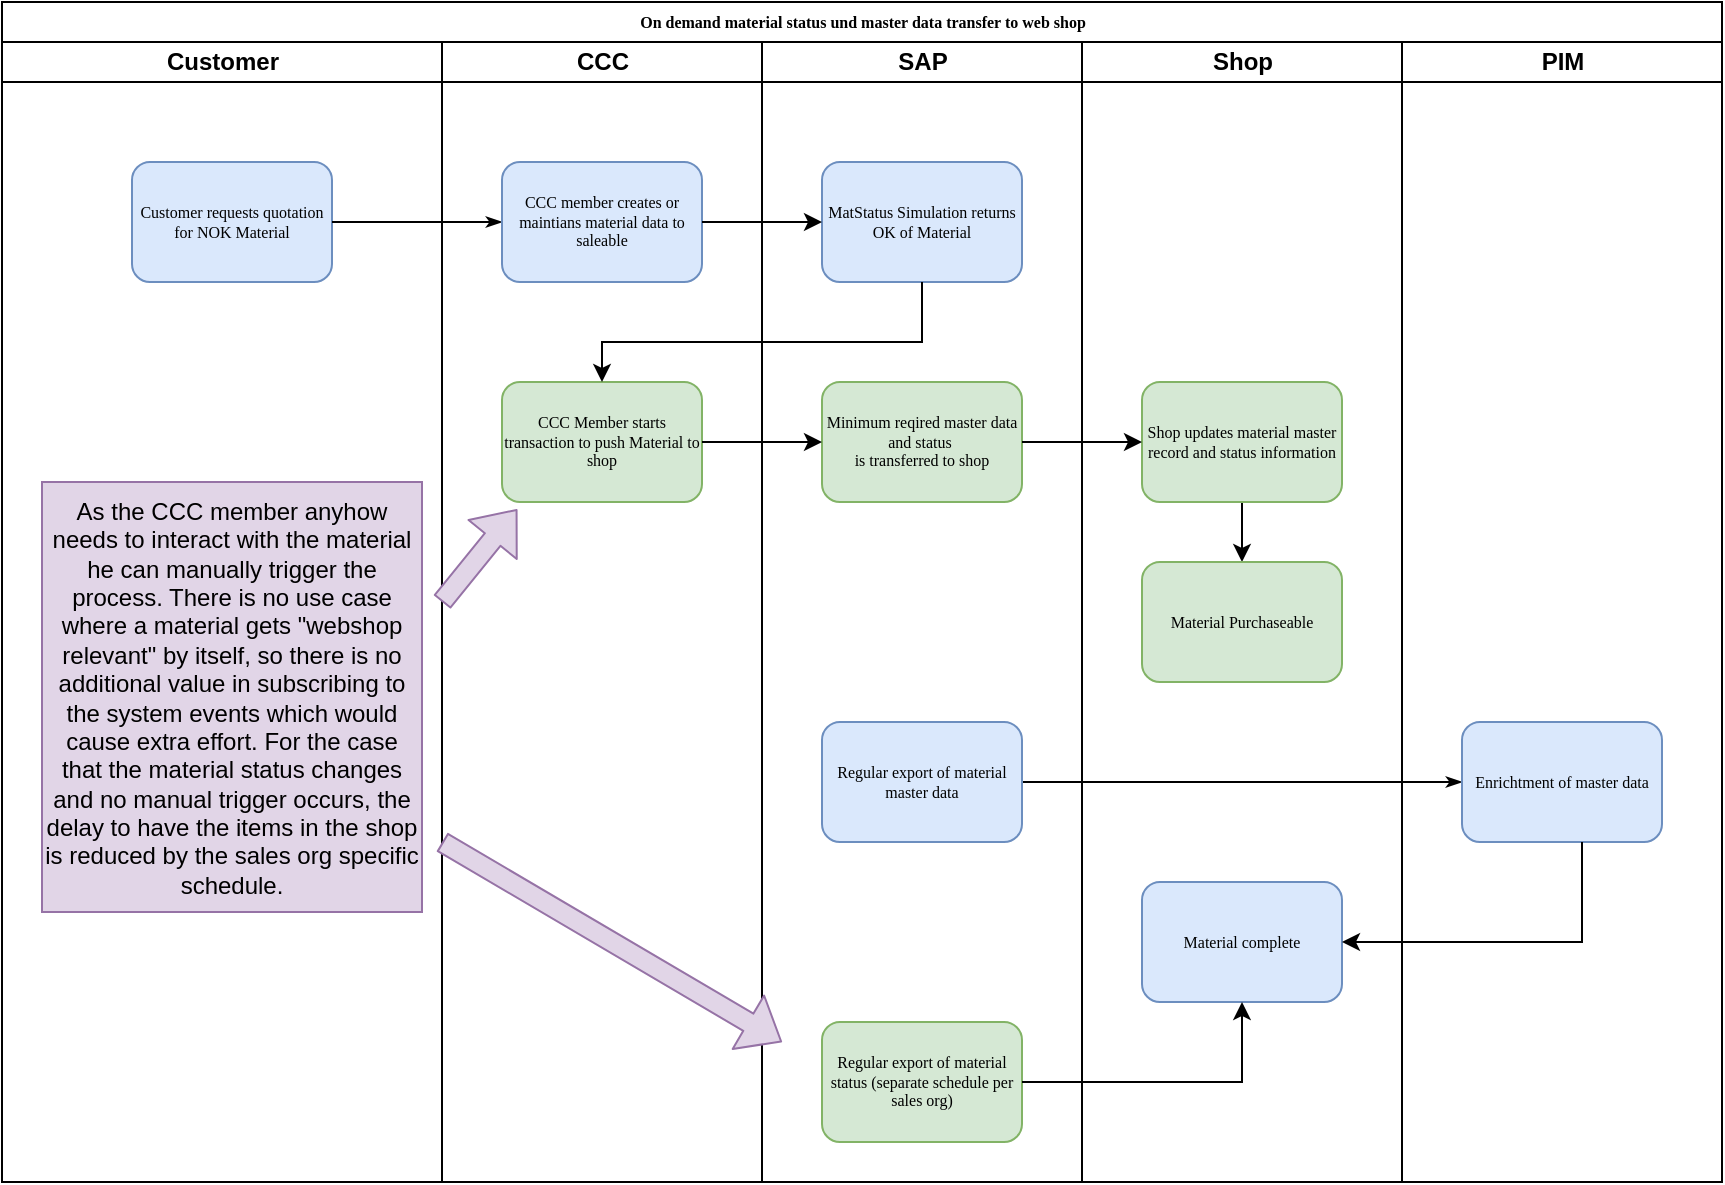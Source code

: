 <mxfile version="14.4.3" type="github">
  <diagram name="Page-1" id="74e2e168-ea6b-b213-b513-2b3c1d86103e">
    <mxGraphModel dx="946" dy="540" grid="1" gridSize="10" guides="1" tooltips="1" connect="1" arrows="1" fold="1" page="1" pageScale="1" pageWidth="1100" pageHeight="850" background="#ffffff" math="0" shadow="0">
      <root>
        <mxCell id="0" />
        <mxCell id="1" parent="0" />
        <mxCell id="77e6c97f196da883-1" value="On demand material status und master data transfer to web shop" style="swimlane;html=1;childLayout=stackLayout;startSize=20;rounded=0;shadow=0;labelBackgroundColor=none;strokeWidth=1;fontFamily=Verdana;fontSize=8;align=center;" parent="1" vertex="1">
          <mxGeometry x="70" y="80" width="860" height="590" as="geometry" />
        </mxCell>
        <mxCell id="77e6c97f196da883-2" value="Customer" style="swimlane;html=1;startSize=20;" parent="77e6c97f196da883-1" vertex="1">
          <mxGeometry y="20" width="220" height="570" as="geometry" />
        </mxCell>
        <mxCell id="77e6c97f196da883-8" value="Customer requests quotation for NOK Material" style="rounded=1;whiteSpace=wrap;html=1;shadow=0;labelBackgroundColor=none;strokeWidth=1;fontFamily=Verdana;fontSize=8;align=center;fillColor=#dae8fc;strokeColor=#6c8ebf;" parent="77e6c97f196da883-2" vertex="1">
          <mxGeometry x="65" y="60" width="100" height="60" as="geometry" />
        </mxCell>
        <mxCell id="eOD7ezb7lZvlz8eYBK3R-17" value="&lt;span&gt;As the CCC member anyhow needs to interact with the material he can manually trigger the process. There is no use case where a material gets &quot;webshop relevant&quot; by itself, so there is no additional value in subscribing to the system events which would cause extra effort. For the case that the material status changes and no manual trigger occurs, the delay to have the items in the shop is reduced by the sales org specific schedule.&lt;/span&gt;" style="rounded=0;whiteSpace=wrap;html=1;labelBackgroundColor=none;fillColor=#e1d5e7;strokeColor=#9673a6;" vertex="1" parent="77e6c97f196da883-2">
          <mxGeometry x="20" y="220" width="190" height="215" as="geometry" />
        </mxCell>
        <mxCell id="77e6c97f196da883-26" style="edgeStyle=orthogonalEdgeStyle;rounded=1;html=1;labelBackgroundColor=none;startArrow=none;startFill=0;startSize=5;endArrow=classicThin;endFill=1;endSize=5;jettySize=auto;orthogonalLoop=1;strokeWidth=1;fontFamily=Verdana;fontSize=8" parent="77e6c97f196da883-1" source="77e6c97f196da883-8" target="eOD7ezb7lZvlz8eYBK3R-1" edge="1">
          <mxGeometry relative="1" as="geometry">
            <mxPoint x="190" y="115" as="targetPoint" />
          </mxGeometry>
        </mxCell>
        <mxCell id="107ba76e4e335f99-1" style="edgeStyle=orthogonalEdgeStyle;rounded=1;html=1;labelBackgroundColor=none;startArrow=none;startFill=0;startSize=5;endArrow=classicThin;endFill=1;endSize=5;jettySize=auto;orthogonalLoop=1;strokeWidth=1;fontFamily=Verdana;fontSize=8" parent="77e6c97f196da883-1" source="77e6c97f196da883-17" target="77e6c97f196da883-18" edge="1">
          <mxGeometry relative="1" as="geometry" />
        </mxCell>
        <mxCell id="77e6c97f196da883-3" value="CCC" style="swimlane;html=1;startSize=20;" parent="77e6c97f196da883-1" vertex="1">
          <mxGeometry x="220" y="20" width="160" height="570" as="geometry" />
        </mxCell>
        <mxCell id="eOD7ezb7lZvlz8eYBK3R-1" value="CCC member creates or maintians material data to saleable" style="rounded=1;whiteSpace=wrap;html=1;shadow=0;labelBackgroundColor=none;strokeWidth=1;fontFamily=Verdana;fontSize=8;align=center;fillColor=#dae8fc;strokeColor=#6c8ebf;" vertex="1" parent="77e6c97f196da883-3">
          <mxGeometry x="30" y="60" width="100" height="60" as="geometry" />
        </mxCell>
        <mxCell id="eOD7ezb7lZvlz8eYBK3R-4" value="CCC Member starts transaction to push Material to shop" style="rounded=1;whiteSpace=wrap;html=1;shadow=0;labelBackgroundColor=none;strokeWidth=1;fontFamily=Verdana;fontSize=8;align=center;fillColor=#d5e8d4;strokeColor=#82b366;" vertex="1" parent="77e6c97f196da883-3">
          <mxGeometry x="30" y="170" width="100" height="60" as="geometry" />
        </mxCell>
        <mxCell id="77e6c97f196da883-4" value="SAP" style="swimlane;html=1;startSize=20;" parent="77e6c97f196da883-1" vertex="1">
          <mxGeometry x="380" y="20" width="160" height="570" as="geometry" />
        </mxCell>
        <mxCell id="eOD7ezb7lZvlz8eYBK3R-2" value="MatStatus Simulation returns OK of Material" style="rounded=1;whiteSpace=wrap;html=1;shadow=0;labelBackgroundColor=none;strokeWidth=1;fontFamily=Verdana;fontSize=8;align=center;fillColor=#dae8fc;strokeColor=#6c8ebf;" vertex="1" parent="77e6c97f196da883-4">
          <mxGeometry x="30" y="60" width="100" height="60" as="geometry" />
        </mxCell>
        <mxCell id="eOD7ezb7lZvlz8eYBK3R-6" value="Minimum reqired master data and status&amp;nbsp;&lt;br&gt;is transferred to shop" style="rounded=1;whiteSpace=wrap;html=1;shadow=0;labelBackgroundColor=none;strokeWidth=1;fontFamily=Verdana;fontSize=8;align=center;fillColor=#d5e8d4;strokeColor=#82b366;" vertex="1" parent="77e6c97f196da883-4">
          <mxGeometry x="30" y="170" width="100" height="60" as="geometry" />
        </mxCell>
        <mxCell id="77e6c97f196da883-17" value="Regular export of material master data" style="rounded=1;whiteSpace=wrap;html=1;shadow=0;labelBackgroundColor=none;strokeWidth=1;fontFamily=Verdana;fontSize=8;align=center;fillColor=#dae8fc;strokeColor=#6c8ebf;" parent="77e6c97f196da883-4" vertex="1">
          <mxGeometry x="30" y="340" width="100" height="60" as="geometry" />
        </mxCell>
        <mxCell id="eOD7ezb7lZvlz8eYBK3R-11" value="Regular export of material status (separate schedule per sales org)" style="rounded=1;whiteSpace=wrap;html=1;shadow=0;labelBackgroundColor=none;strokeWidth=1;fontFamily=Verdana;fontSize=8;align=center;fillColor=#d5e8d4;strokeColor=#82b366;" vertex="1" parent="77e6c97f196da883-4">
          <mxGeometry x="30" y="490" width="100" height="60" as="geometry" />
        </mxCell>
        <mxCell id="77e6c97f196da883-5" value="Shop" style="swimlane;html=1;startSize=20;" parent="77e6c97f196da883-1" vertex="1">
          <mxGeometry x="540" y="20" width="160" height="570" as="geometry" />
        </mxCell>
        <mxCell id="eOD7ezb7lZvlz8eYBK3R-10" style="edgeStyle=orthogonalEdgeStyle;rounded=0;orthogonalLoop=1;jettySize=auto;html=1;" edge="1" parent="77e6c97f196da883-5" source="77e6c97f196da883-15" target="eOD7ezb7lZvlz8eYBK3R-9">
          <mxGeometry relative="1" as="geometry" />
        </mxCell>
        <mxCell id="77e6c97f196da883-15" value="Shop updates material master record and status information" style="rounded=1;whiteSpace=wrap;html=1;shadow=0;labelBackgroundColor=none;strokeWidth=1;fontFamily=Verdana;fontSize=8;align=center;fillColor=#d5e8d4;strokeColor=#82b366;" parent="77e6c97f196da883-5" vertex="1">
          <mxGeometry x="30" y="170" width="100" height="60" as="geometry" />
        </mxCell>
        <mxCell id="eOD7ezb7lZvlz8eYBK3R-9" value="Material Purchaseable" style="rounded=1;whiteSpace=wrap;html=1;shadow=0;labelBackgroundColor=none;strokeWidth=1;fontFamily=Verdana;fontSize=8;align=center;fillColor=#d5e8d4;strokeColor=#82b366;" vertex="1" parent="77e6c97f196da883-5">
          <mxGeometry x="30" y="260" width="100" height="60" as="geometry" />
        </mxCell>
        <mxCell id="77e6c97f196da883-21" value="Material complete" style="rounded=1;whiteSpace=wrap;html=1;shadow=0;labelBackgroundColor=none;strokeWidth=1;fontFamily=Verdana;fontSize=8;align=center;fillColor=#dae8fc;strokeColor=#6c8ebf;" parent="77e6c97f196da883-5" vertex="1">
          <mxGeometry x="30" y="420" width="100" height="60" as="geometry" />
        </mxCell>
        <mxCell id="77e6c97f196da883-6" value="PIM" style="swimlane;html=1;startSize=20;" parent="77e6c97f196da883-1" vertex="1">
          <mxGeometry x="700" y="20" width="160" height="570" as="geometry" />
        </mxCell>
        <mxCell id="77e6c97f196da883-18" value="Enrichtment of master data" style="rounded=1;whiteSpace=wrap;html=1;shadow=0;labelBackgroundColor=none;strokeWidth=1;fontFamily=Verdana;fontSize=8;align=center;fillColor=#dae8fc;strokeColor=#6c8ebf;" parent="77e6c97f196da883-6" vertex="1">
          <mxGeometry x="30" y="340" width="100" height="60" as="geometry" />
        </mxCell>
        <mxCell id="eOD7ezb7lZvlz8eYBK3R-3" style="edgeStyle=orthogonalEdgeStyle;rounded=0;orthogonalLoop=1;jettySize=auto;html=1;entryX=0;entryY=0.5;entryDx=0;entryDy=0;" edge="1" parent="77e6c97f196da883-1" source="eOD7ezb7lZvlz8eYBK3R-1" target="eOD7ezb7lZvlz8eYBK3R-2">
          <mxGeometry relative="1" as="geometry" />
        </mxCell>
        <mxCell id="eOD7ezb7lZvlz8eYBK3R-5" style="edgeStyle=orthogonalEdgeStyle;rounded=0;orthogonalLoop=1;jettySize=auto;html=1;" edge="1" parent="77e6c97f196da883-1" source="eOD7ezb7lZvlz8eYBK3R-2" target="eOD7ezb7lZvlz8eYBK3R-4">
          <mxGeometry relative="1" as="geometry">
            <Array as="points">
              <mxPoint x="400" y="170" />
              <mxPoint x="240" y="170" />
            </Array>
          </mxGeometry>
        </mxCell>
        <mxCell id="eOD7ezb7lZvlz8eYBK3R-7" style="edgeStyle=orthogonalEdgeStyle;rounded=0;orthogonalLoop=1;jettySize=auto;html=1;" edge="1" parent="77e6c97f196da883-1" source="eOD7ezb7lZvlz8eYBK3R-4" target="eOD7ezb7lZvlz8eYBK3R-6">
          <mxGeometry relative="1" as="geometry" />
        </mxCell>
        <mxCell id="eOD7ezb7lZvlz8eYBK3R-8" style="edgeStyle=orthogonalEdgeStyle;rounded=0;orthogonalLoop=1;jettySize=auto;html=1;" edge="1" parent="77e6c97f196da883-1" source="eOD7ezb7lZvlz8eYBK3R-6" target="77e6c97f196da883-15">
          <mxGeometry relative="1" as="geometry" />
        </mxCell>
        <mxCell id="eOD7ezb7lZvlz8eYBK3R-12" style="edgeStyle=orthogonalEdgeStyle;rounded=0;orthogonalLoop=1;jettySize=auto;html=1;" edge="1" parent="77e6c97f196da883-1" source="77e6c97f196da883-18" target="77e6c97f196da883-21">
          <mxGeometry relative="1" as="geometry">
            <Array as="points">
              <mxPoint x="790" y="470" />
            </Array>
          </mxGeometry>
        </mxCell>
        <mxCell id="eOD7ezb7lZvlz8eYBK3R-13" style="edgeStyle=orthogonalEdgeStyle;rounded=0;orthogonalLoop=1;jettySize=auto;html=1;" edge="1" parent="77e6c97f196da883-1" source="eOD7ezb7lZvlz8eYBK3R-11" target="77e6c97f196da883-21">
          <mxGeometry relative="1" as="geometry" />
        </mxCell>
        <mxCell id="eOD7ezb7lZvlz8eYBK3R-18" value="" style="shape=flexArrow;endArrow=classic;html=1;fillColor=#e1d5e7;strokeColor=#9673a6;entryX=0.076;entryY=1.06;entryDx=0;entryDy=0;entryPerimeter=0;" edge="1" parent="77e6c97f196da883-1" target="eOD7ezb7lZvlz8eYBK3R-4">
          <mxGeometry width="50" height="50" relative="1" as="geometry">
            <mxPoint x="220" y="300" as="sourcePoint" />
            <mxPoint x="270" y="260" as="targetPoint" />
          </mxGeometry>
        </mxCell>
        <mxCell id="eOD7ezb7lZvlz8eYBK3R-19" value="" style="shape=flexArrow;endArrow=classic;html=1;fillColor=#e1d5e7;strokeColor=#9673a6;" edge="1" parent="1">
          <mxGeometry width="50" height="50" relative="1" as="geometry">
            <mxPoint x="290" y="500" as="sourcePoint" />
            <mxPoint x="460" y="600" as="targetPoint" />
          </mxGeometry>
        </mxCell>
      </root>
    </mxGraphModel>
  </diagram>
</mxfile>
